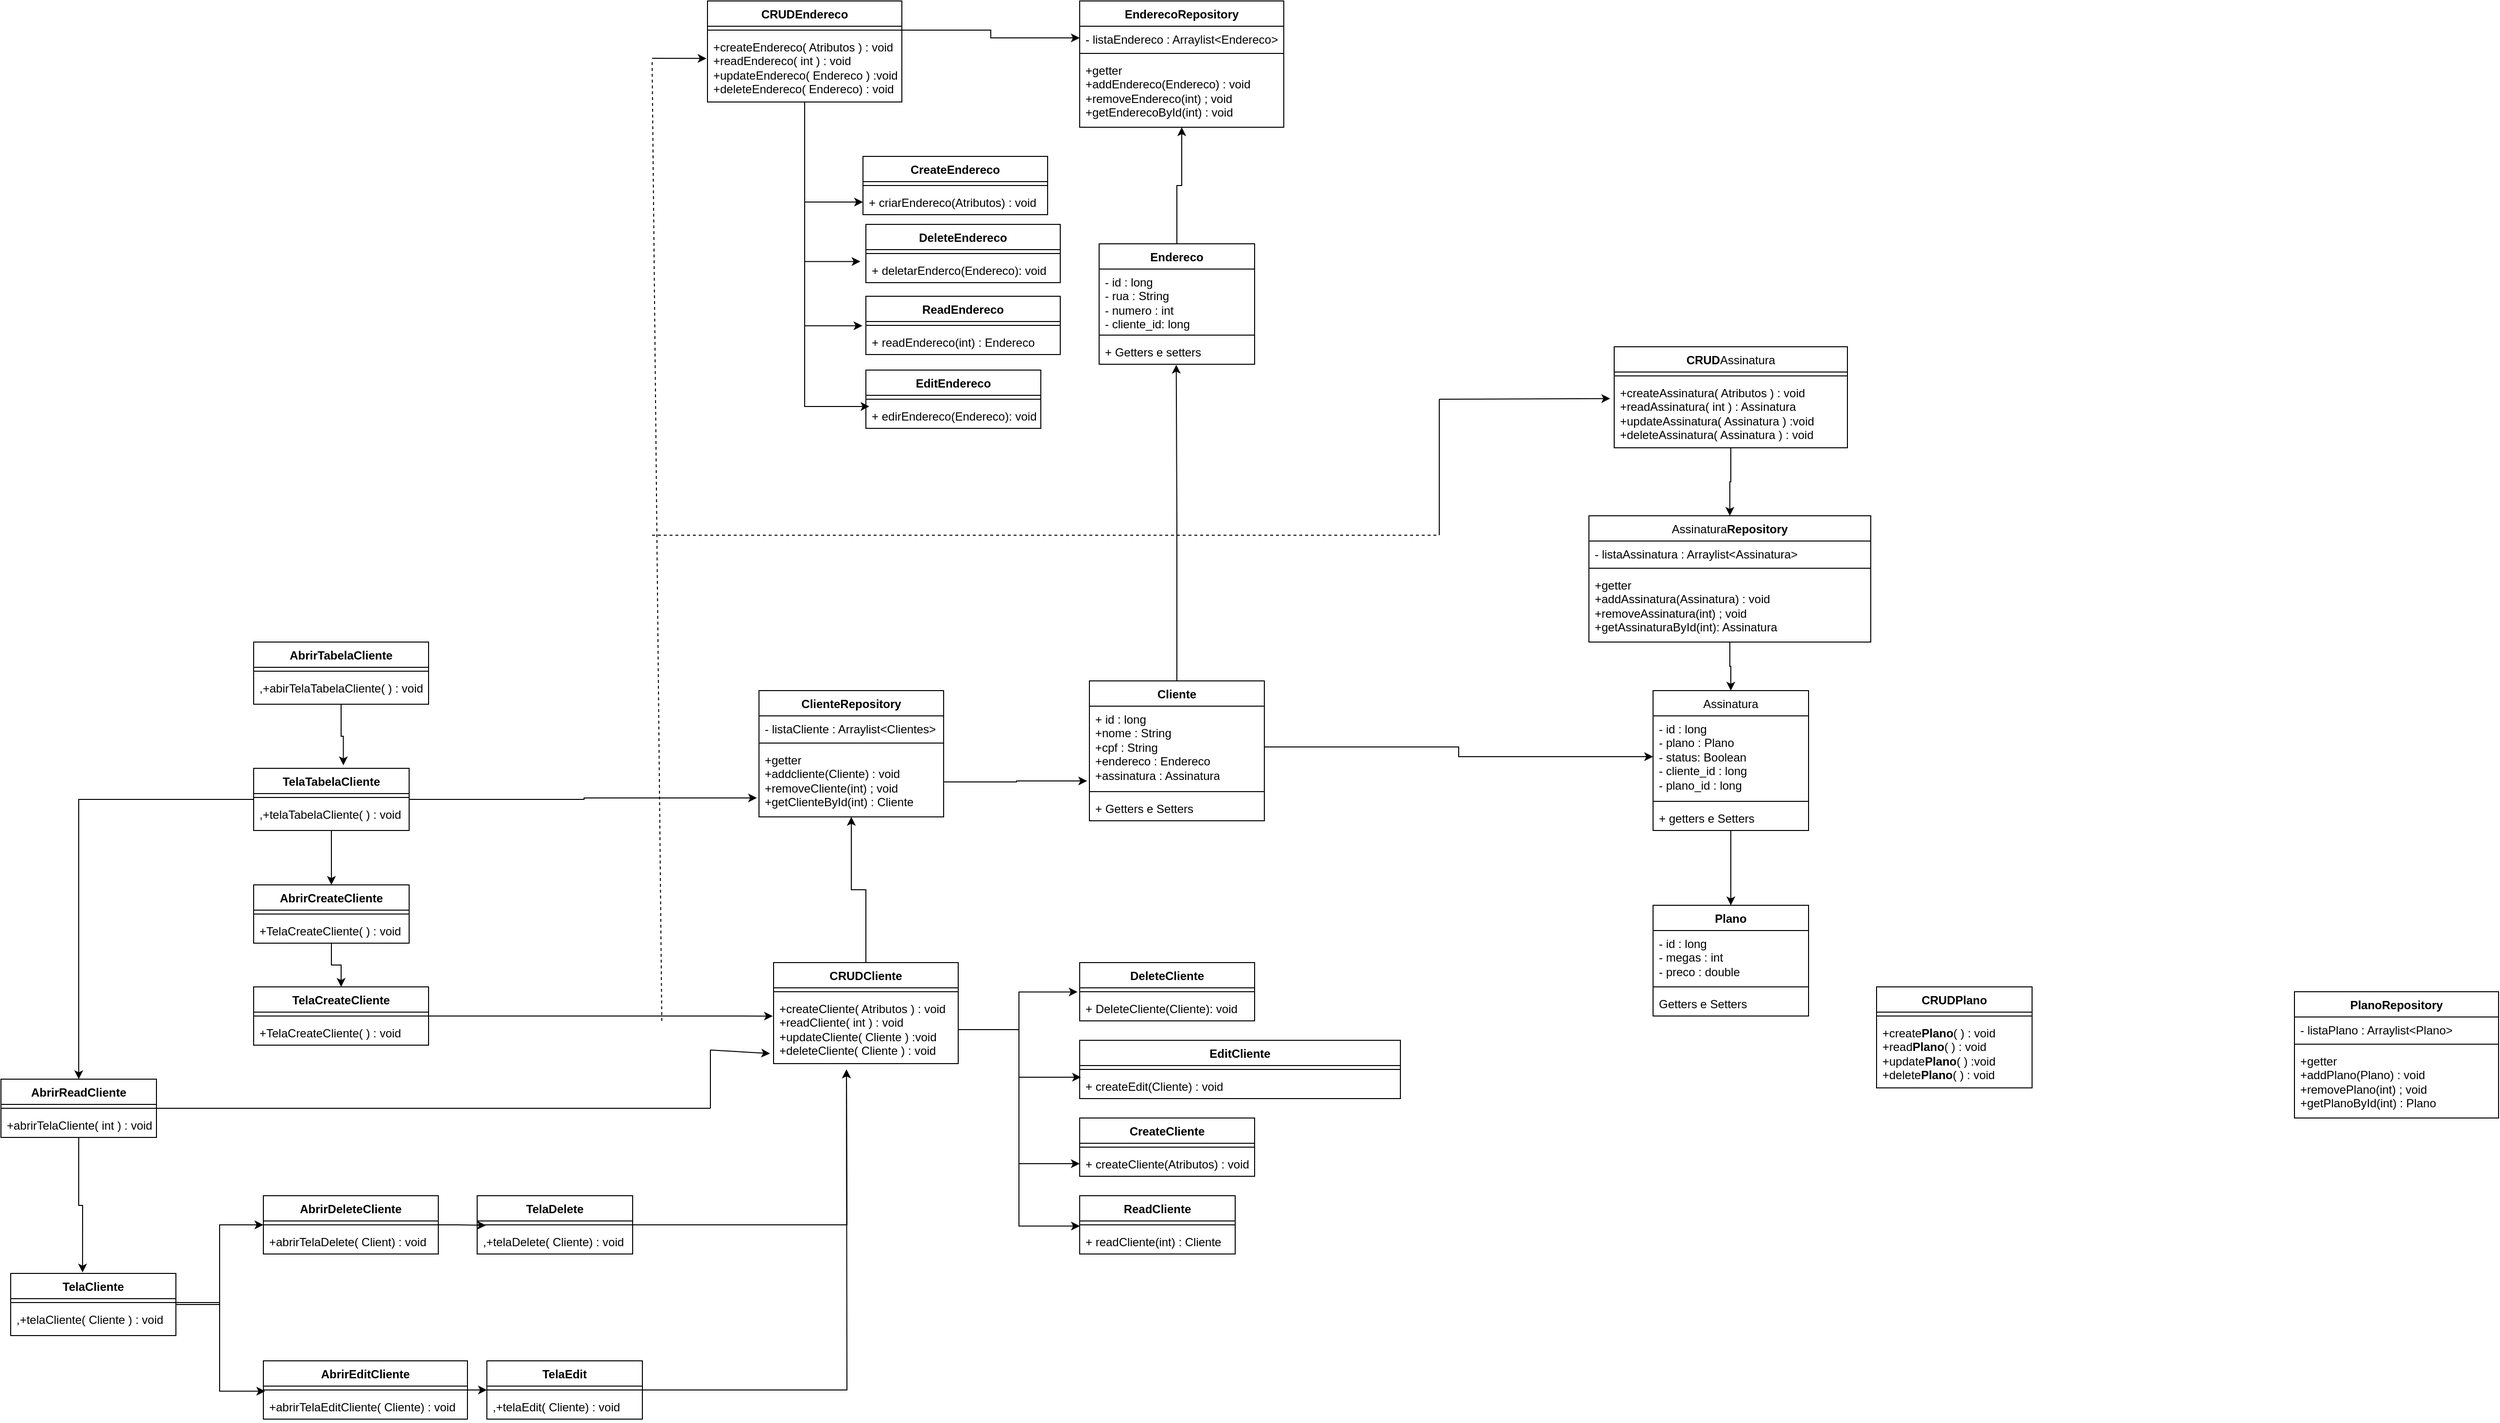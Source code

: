 <mxfile version="26.3.0">
  <diagram name="Página-1" id="cSHpWmDz-cbe3zUjw3p9">
    <mxGraphModel dx="2760" dy="1775" grid="1" gridSize="10" guides="1" tooltips="1" connect="1" arrows="1" fold="1" page="1" pageScale="1" pageWidth="827" pageHeight="1169" math="0" shadow="0">
      <root>
        <mxCell id="0" />
        <mxCell id="1" parent="0" />
        <mxCell id="zcxD7a6JZqpd-PVWqcIB-1" value="Cliente" style="swimlane;fontStyle=1;align=center;verticalAlign=top;childLayout=stackLayout;horizontal=1;startSize=26;horizontalStack=0;resizeParent=1;resizeParentMax=0;resizeLast=0;collapsible=1;marginBottom=0;whiteSpace=wrap;html=1;" parent="1" vertex="1">
          <mxGeometry x="-100" y="240" width="180" height="144" as="geometry" />
        </mxCell>
        <mxCell id="zcxD7a6JZqpd-PVWqcIB-2" value="+ id : long&lt;div&gt;+nome : String&lt;/div&gt;&lt;div&gt;+cpf : String&lt;/div&gt;&lt;div&gt;+endereco : Endereco&lt;/div&gt;&lt;div&gt;+assinatura : &lt;span style=&quot;font-weight: 400; text-align: left;&quot;&gt;Assinatura&lt;/span&gt;&lt;/div&gt;" style="text;strokeColor=none;fillColor=none;align=left;verticalAlign=top;spacingLeft=4;spacingRight=4;overflow=hidden;rotatable=0;points=[[0,0.5],[1,0.5]];portConstraint=eastwest;whiteSpace=wrap;html=1;" parent="zcxD7a6JZqpd-PVWqcIB-1" vertex="1">
          <mxGeometry y="26" width="180" height="84" as="geometry" />
        </mxCell>
        <mxCell id="zcxD7a6JZqpd-PVWqcIB-3" value="" style="line;strokeWidth=1;fillColor=none;align=left;verticalAlign=middle;spacingTop=-1;spacingLeft=3;spacingRight=3;rotatable=0;labelPosition=right;points=[];portConstraint=eastwest;strokeColor=inherit;" parent="zcxD7a6JZqpd-PVWqcIB-1" vertex="1">
          <mxGeometry y="110" width="180" height="8" as="geometry" />
        </mxCell>
        <mxCell id="zcxD7a6JZqpd-PVWqcIB-4" value="+ Getters e Setters" style="text;strokeColor=none;fillColor=none;align=left;verticalAlign=top;spacingLeft=4;spacingRight=4;overflow=hidden;rotatable=0;points=[[0,0.5],[1,0.5]];portConstraint=eastwest;whiteSpace=wrap;html=1;" parent="zcxD7a6JZqpd-PVWqcIB-1" vertex="1">
          <mxGeometry y="118" width="180" height="26" as="geometry" />
        </mxCell>
        <mxCell id="zBzM_Tf8RnUcWnylG_WS-113" style="edgeStyle=orthogonalEdgeStyle;rounded=0;orthogonalLoop=1;jettySize=auto;html=1;entryX=0.5;entryY=1;entryDx=0;entryDy=0;" parent="1" source="zcxD7a6JZqpd-PVWqcIB-5" target="zcxD7a6JZqpd-PVWqcIB-28" edge="1">
          <mxGeometry relative="1" as="geometry" />
        </mxCell>
        <mxCell id="zcxD7a6JZqpd-PVWqcIB-5" value="Endereco" style="swimlane;fontStyle=1;align=center;verticalAlign=top;childLayout=stackLayout;horizontal=1;startSize=26;horizontalStack=0;resizeParent=1;resizeParentMax=0;resizeLast=0;collapsible=1;marginBottom=0;whiteSpace=wrap;html=1;" parent="1" vertex="1">
          <mxGeometry x="-90" y="-210" width="160" height="124" as="geometry" />
        </mxCell>
        <mxCell id="zcxD7a6JZqpd-PVWqcIB-6" value="&lt;div&gt;- id : long&lt;/div&gt;- rua : String&lt;div&gt;- numero : int&lt;/div&gt;&lt;div&gt;- cliente_id: long&lt;/div&gt;" style="text;strokeColor=none;fillColor=none;align=left;verticalAlign=top;spacingLeft=4;spacingRight=4;overflow=hidden;rotatable=0;points=[[0,0.5],[1,0.5]];portConstraint=eastwest;whiteSpace=wrap;html=1;" parent="zcxD7a6JZqpd-PVWqcIB-5" vertex="1">
          <mxGeometry y="26" width="160" height="64" as="geometry" />
        </mxCell>
        <mxCell id="zcxD7a6JZqpd-PVWqcIB-7" value="" style="line;strokeWidth=1;fillColor=none;align=left;verticalAlign=middle;spacingTop=-1;spacingLeft=3;spacingRight=3;rotatable=0;labelPosition=right;points=[];portConstraint=eastwest;strokeColor=inherit;" parent="zcxD7a6JZqpd-PVWqcIB-5" vertex="1">
          <mxGeometry y="90" width="160" height="8" as="geometry" />
        </mxCell>
        <mxCell id="zcxD7a6JZqpd-PVWqcIB-8" value="+ Getters e setters" style="text;strokeColor=none;fillColor=none;align=left;verticalAlign=top;spacingLeft=4;spacingRight=4;overflow=hidden;rotatable=0;points=[[0,0.5],[1,0.5]];portConstraint=eastwest;whiteSpace=wrap;html=1;" parent="zcxD7a6JZqpd-PVWqcIB-5" vertex="1">
          <mxGeometry y="98" width="160" height="26" as="geometry" />
        </mxCell>
        <mxCell id="zcxD7a6JZqpd-PVWqcIB-19" style="edgeStyle=orthogonalEdgeStyle;rounded=0;orthogonalLoop=1;jettySize=auto;html=1;entryX=0.5;entryY=0;entryDx=0;entryDy=0;" parent="1" source="zcxD7a6JZqpd-PVWqcIB-9" target="zcxD7a6JZqpd-PVWqcIB-13" edge="1">
          <mxGeometry relative="1" as="geometry" />
        </mxCell>
        <mxCell id="zcxD7a6JZqpd-PVWqcIB-9" value="&lt;span style=&quot;font-weight: 400; text-align: left;&quot;&gt;Assinatura&lt;/span&gt;" style="swimlane;fontStyle=1;align=center;verticalAlign=top;childLayout=stackLayout;horizontal=1;startSize=26;horizontalStack=0;resizeParent=1;resizeParentMax=0;resizeLast=0;collapsible=1;marginBottom=0;whiteSpace=wrap;html=1;" parent="1" vertex="1">
          <mxGeometry x="480" y="250" width="160" height="144" as="geometry" />
        </mxCell>
        <mxCell id="zcxD7a6JZqpd-PVWqcIB-10" value="- id : long&lt;div&gt;- plano : Plano&lt;/div&gt;&lt;div&gt;- status: Boolean&lt;/div&gt;&lt;div&gt;- cliente_id : long&lt;/div&gt;- plano_id : long&lt;div&gt;&lt;br&gt;&lt;/div&gt;" style="text;strokeColor=none;fillColor=none;align=left;verticalAlign=top;spacingLeft=4;spacingRight=4;overflow=hidden;rotatable=0;points=[[0,0.5],[1,0.5]];portConstraint=eastwest;whiteSpace=wrap;html=1;" parent="zcxD7a6JZqpd-PVWqcIB-9" vertex="1">
          <mxGeometry y="26" width="160" height="84" as="geometry" />
        </mxCell>
        <mxCell id="zcxD7a6JZqpd-PVWqcIB-11" value="" style="line;strokeWidth=1;fillColor=none;align=left;verticalAlign=middle;spacingTop=-1;spacingLeft=3;spacingRight=3;rotatable=0;labelPosition=right;points=[];portConstraint=eastwest;strokeColor=inherit;" parent="zcxD7a6JZqpd-PVWqcIB-9" vertex="1">
          <mxGeometry y="110" width="160" height="8" as="geometry" />
        </mxCell>
        <mxCell id="zcxD7a6JZqpd-PVWqcIB-12" value="+ getters e Setters" style="text;strokeColor=none;fillColor=none;align=left;verticalAlign=top;spacingLeft=4;spacingRight=4;overflow=hidden;rotatable=0;points=[[0,0.5],[1,0.5]];portConstraint=eastwest;whiteSpace=wrap;html=1;" parent="zcxD7a6JZqpd-PVWqcIB-9" vertex="1">
          <mxGeometry y="118" width="160" height="26" as="geometry" />
        </mxCell>
        <mxCell id="zcxD7a6JZqpd-PVWqcIB-13" value="Plano" style="swimlane;fontStyle=1;align=center;verticalAlign=top;childLayout=stackLayout;horizontal=1;startSize=26;horizontalStack=0;resizeParent=1;resizeParentMax=0;resizeLast=0;collapsible=1;marginBottom=0;whiteSpace=wrap;html=1;" parent="1" vertex="1">
          <mxGeometry x="480" y="471" width="160" height="114" as="geometry" />
        </mxCell>
        <mxCell id="zcxD7a6JZqpd-PVWqcIB-14" value="- id : long&lt;div&gt;- megas : int&lt;/div&gt;&lt;div&gt;- preco : double&lt;/div&gt;" style="text;strokeColor=none;fillColor=none;align=left;verticalAlign=top;spacingLeft=4;spacingRight=4;overflow=hidden;rotatable=0;points=[[0,0.5],[1,0.5]];portConstraint=eastwest;whiteSpace=wrap;html=1;" parent="zcxD7a6JZqpd-PVWqcIB-13" vertex="1">
          <mxGeometry y="26" width="160" height="54" as="geometry" />
        </mxCell>
        <mxCell id="zcxD7a6JZqpd-PVWqcIB-15" value="" style="line;strokeWidth=1;fillColor=none;align=left;verticalAlign=middle;spacingTop=-1;spacingLeft=3;spacingRight=3;rotatable=0;labelPosition=right;points=[];portConstraint=eastwest;strokeColor=inherit;" parent="zcxD7a6JZqpd-PVWqcIB-13" vertex="1">
          <mxGeometry y="80" width="160" height="8" as="geometry" />
        </mxCell>
        <mxCell id="zcxD7a6JZqpd-PVWqcIB-16" value="Getters e Setters" style="text;strokeColor=none;fillColor=none;align=left;verticalAlign=top;spacingLeft=4;spacingRight=4;overflow=hidden;rotatable=0;points=[[0,0.5],[1,0.5]];portConstraint=eastwest;whiteSpace=wrap;html=1;" parent="zcxD7a6JZqpd-PVWqcIB-13" vertex="1">
          <mxGeometry y="88" width="160" height="26" as="geometry" />
        </mxCell>
        <mxCell id="zcxD7a6JZqpd-PVWqcIB-20" value="ClienteRepository" style="swimlane;fontStyle=1;align=center;verticalAlign=top;childLayout=stackLayout;horizontal=1;startSize=26;horizontalStack=0;resizeParent=1;resizeParentMax=0;resizeLast=0;collapsible=1;marginBottom=0;whiteSpace=wrap;html=1;" parent="1" vertex="1">
          <mxGeometry x="-440" y="250" width="190" height="130" as="geometry" />
        </mxCell>
        <mxCell id="zcxD7a6JZqpd-PVWqcIB-21" value="- listaCliente : Arraylist&amp;lt;Clientes&amp;gt;&lt;div&gt;&lt;br&gt;&lt;/div&gt;" style="text;strokeColor=none;fillColor=none;align=left;verticalAlign=top;spacingLeft=4;spacingRight=4;overflow=hidden;rotatable=0;points=[[0,0.5],[1,0.5]];portConstraint=eastwest;whiteSpace=wrap;html=1;" parent="zcxD7a6JZqpd-PVWqcIB-20" vertex="1">
          <mxGeometry y="26" width="190" height="24" as="geometry" />
        </mxCell>
        <mxCell id="zcxD7a6JZqpd-PVWqcIB-22" value="" style="line;strokeWidth=1;fillColor=none;align=left;verticalAlign=middle;spacingTop=-1;spacingLeft=3;spacingRight=3;rotatable=0;labelPosition=right;points=[];portConstraint=eastwest;strokeColor=inherit;" parent="zcxD7a6JZqpd-PVWqcIB-20" vertex="1">
          <mxGeometry y="50" width="190" height="8" as="geometry" />
        </mxCell>
        <mxCell id="zcxD7a6JZqpd-PVWqcIB-23" value="+getter&lt;div&gt;+addcliente(Cliente) : void&lt;/div&gt;&lt;div&gt;+removeCliente(int) ; void&lt;/div&gt;&lt;div&gt;+getClienteById(int) : Cliente&lt;/div&gt;" style="text;strokeColor=none;fillColor=none;align=left;verticalAlign=top;spacingLeft=4;spacingRight=4;overflow=hidden;rotatable=0;points=[[0,0.5],[1,0.5]];portConstraint=eastwest;whiteSpace=wrap;html=1;" parent="zcxD7a6JZqpd-PVWqcIB-20" vertex="1">
          <mxGeometry y="58" width="190" height="72" as="geometry" />
        </mxCell>
        <mxCell id="zcxD7a6JZqpd-PVWqcIB-28" value="EnderecoRepository" style="swimlane;fontStyle=1;align=center;verticalAlign=top;childLayout=stackLayout;horizontal=1;startSize=26;horizontalStack=0;resizeParent=1;resizeParentMax=0;resizeLast=0;collapsible=1;marginBottom=0;whiteSpace=wrap;html=1;" parent="1" vertex="1">
          <mxGeometry x="-110" y="-460" width="210" height="130" as="geometry" />
        </mxCell>
        <mxCell id="zcxD7a6JZqpd-PVWqcIB-29" value="- listaEndereco : Arraylist&amp;lt;Endereco&amp;gt;&lt;div&gt;&lt;br&gt;&lt;/div&gt;" style="text;strokeColor=none;fillColor=none;align=left;verticalAlign=top;spacingLeft=4;spacingRight=4;overflow=hidden;rotatable=0;points=[[0,0.5],[1,0.5]];portConstraint=eastwest;whiteSpace=wrap;html=1;" parent="zcxD7a6JZqpd-PVWqcIB-28" vertex="1">
          <mxGeometry y="26" width="210" height="24" as="geometry" />
        </mxCell>
        <mxCell id="zcxD7a6JZqpd-PVWqcIB-30" value="" style="line;strokeWidth=1;fillColor=none;align=left;verticalAlign=middle;spacingTop=-1;spacingLeft=3;spacingRight=3;rotatable=0;labelPosition=right;points=[];portConstraint=eastwest;strokeColor=inherit;" parent="zcxD7a6JZqpd-PVWqcIB-28" vertex="1">
          <mxGeometry y="50" width="210" height="8" as="geometry" />
        </mxCell>
        <mxCell id="zcxD7a6JZqpd-PVWqcIB-31" value="+getter&lt;div&gt;+addEndereco(Endereco) : void&lt;/div&gt;&lt;div&gt;+removeEndereco(int) ; void&lt;/div&gt;&lt;div&gt;+getEnderecoById(int) : void&lt;/div&gt;" style="text;strokeColor=none;fillColor=none;align=left;verticalAlign=top;spacingLeft=4;spacingRight=4;overflow=hidden;rotatable=0;points=[[0,0.5],[1,0.5]];portConstraint=eastwest;whiteSpace=wrap;html=1;" parent="zcxD7a6JZqpd-PVWqcIB-28" vertex="1">
          <mxGeometry y="58" width="210" height="72" as="geometry" />
        </mxCell>
        <mxCell id="zcxD7a6JZqpd-PVWqcIB-47" style="edgeStyle=orthogonalEdgeStyle;rounded=0;orthogonalLoop=1;jettySize=auto;html=1;entryX=0.5;entryY=0;entryDx=0;entryDy=0;" parent="1" source="zcxD7a6JZqpd-PVWqcIB-36" target="zcxD7a6JZqpd-PVWqcIB-9" edge="1">
          <mxGeometry relative="1" as="geometry" />
        </mxCell>
        <mxCell id="zcxD7a6JZqpd-PVWqcIB-36" value="&lt;span style=&quot;font-weight: 400; text-align: left;&quot;&gt;Assinatura&lt;/span&gt;Repository" style="swimlane;fontStyle=1;align=center;verticalAlign=top;childLayout=stackLayout;horizontal=1;startSize=26;horizontalStack=0;resizeParent=1;resizeParentMax=0;resizeLast=0;collapsible=1;marginBottom=0;whiteSpace=wrap;html=1;" parent="1" vertex="1">
          <mxGeometry x="414" y="70" width="290" height="130" as="geometry" />
        </mxCell>
        <mxCell id="zcxD7a6JZqpd-PVWqcIB-37" value="- lista&lt;span style=&quot;font-weight: 400; text-align: left;&quot;&gt;Assinatura&lt;/span&gt; : Arraylist&amp;lt;&lt;span style=&quot;font-weight: 400; text-align: left;&quot;&gt;Assinatura&lt;/span&gt;&amp;gt;&lt;div&gt;&lt;br&gt;&lt;/div&gt;" style="text;strokeColor=none;fillColor=none;align=left;verticalAlign=top;spacingLeft=4;spacingRight=4;overflow=hidden;rotatable=0;points=[[0,0.5],[1,0.5]];portConstraint=eastwest;whiteSpace=wrap;html=1;" parent="zcxD7a6JZqpd-PVWqcIB-36" vertex="1">
          <mxGeometry y="26" width="290" height="24" as="geometry" />
        </mxCell>
        <mxCell id="zcxD7a6JZqpd-PVWqcIB-38" value="" style="line;strokeWidth=1;fillColor=none;align=left;verticalAlign=middle;spacingTop=-1;spacingLeft=3;spacingRight=3;rotatable=0;labelPosition=right;points=[];portConstraint=eastwest;strokeColor=inherit;" parent="zcxD7a6JZqpd-PVWqcIB-36" vertex="1">
          <mxGeometry y="50" width="290" height="8" as="geometry" />
        </mxCell>
        <mxCell id="zcxD7a6JZqpd-PVWqcIB-39" value="+getter&lt;div&gt;+add&lt;span style=&quot;font-weight: 400; text-align: left;&quot;&gt;Assinatura&lt;/span&gt;(&lt;span style=&quot;font-weight: 400; text-align: left;&quot;&gt;Assinatura&lt;/span&gt;) : void&lt;/div&gt;&lt;div&gt;+remove&lt;span style=&quot;font-weight: 400; text-align: left;&quot;&gt;Assinatura&lt;/span&gt;(int) ; void&lt;/div&gt;&lt;div&gt;+getAssinaturaById(int): Assinatura&lt;/div&gt;" style="text;strokeColor=none;fillColor=none;align=left;verticalAlign=top;spacingLeft=4;spacingRight=4;overflow=hidden;rotatable=0;points=[[0,0.5],[1,0.5]];portConstraint=eastwest;whiteSpace=wrap;html=1;" parent="zcxD7a6JZqpd-PVWqcIB-36" vertex="1">
          <mxGeometry y="58" width="290" height="72" as="geometry" />
        </mxCell>
        <mxCell id="zcxD7a6JZqpd-PVWqcIB-40" value="PlanoRepository" style="swimlane;fontStyle=1;align=center;verticalAlign=top;childLayout=stackLayout;horizontal=1;startSize=26;horizontalStack=0;resizeParent=1;resizeParentMax=0;resizeLast=0;collapsible=1;marginBottom=0;whiteSpace=wrap;html=1;" parent="1" vertex="1">
          <mxGeometry x="1140" y="560" width="210" height="130" as="geometry" />
        </mxCell>
        <mxCell id="zcxD7a6JZqpd-PVWqcIB-41" value="- listaPlano : Arraylist&amp;lt;Plano&amp;gt;&lt;div&gt;&lt;br&gt;&lt;/div&gt;" style="text;strokeColor=none;fillColor=none;align=left;verticalAlign=top;spacingLeft=4;spacingRight=4;overflow=hidden;rotatable=0;points=[[0,0.5],[1,0.5]];portConstraint=eastwest;whiteSpace=wrap;html=1;" parent="zcxD7a6JZqpd-PVWqcIB-40" vertex="1">
          <mxGeometry y="26" width="210" height="24" as="geometry" />
        </mxCell>
        <mxCell id="zcxD7a6JZqpd-PVWqcIB-42" value="" style="line;strokeWidth=1;fillColor=none;align=left;verticalAlign=middle;spacingTop=-1;spacingLeft=3;spacingRight=3;rotatable=0;labelPosition=right;points=[];portConstraint=eastwest;strokeColor=inherit;" parent="zcxD7a6JZqpd-PVWqcIB-40" vertex="1">
          <mxGeometry y="50" width="210" height="8" as="geometry" />
        </mxCell>
        <mxCell id="zcxD7a6JZqpd-PVWqcIB-43" value="+getter&lt;div&gt;+addPlano(Plano) : void&lt;/div&gt;&lt;div&gt;+removePlano(int) ; void&lt;/div&gt;&lt;div&gt;+getPlanoById(int) : Plano&lt;/div&gt;" style="text;strokeColor=none;fillColor=none;align=left;verticalAlign=top;spacingLeft=4;spacingRight=4;overflow=hidden;rotatable=0;points=[[0,0.5],[1,0.5]];portConstraint=eastwest;whiteSpace=wrap;html=1;" parent="zcxD7a6JZqpd-PVWqcIB-40" vertex="1">
          <mxGeometry y="58" width="210" height="72" as="geometry" />
        </mxCell>
        <mxCell id="zBzM_Tf8RnUcWnylG_WS-56" style="edgeStyle=orthogonalEdgeStyle;rounded=0;orthogonalLoop=1;jettySize=auto;html=1;" parent="1" source="zcxD7a6JZqpd-PVWqcIB-49" target="zcxD7a6JZqpd-PVWqcIB-20" edge="1">
          <mxGeometry relative="1" as="geometry" />
        </mxCell>
        <mxCell id="zcxD7a6JZqpd-PVWqcIB-49" value="CRUDCliente" style="swimlane;fontStyle=1;align=center;verticalAlign=top;childLayout=stackLayout;horizontal=1;startSize=26;horizontalStack=0;resizeParent=1;resizeParentMax=0;resizeLast=0;collapsible=1;marginBottom=0;whiteSpace=wrap;html=1;" parent="1" vertex="1">
          <mxGeometry x="-425" y="530" width="190" height="104" as="geometry" />
        </mxCell>
        <mxCell id="zcxD7a6JZqpd-PVWqcIB-51" value="" style="line;strokeWidth=1;fillColor=none;align=left;verticalAlign=middle;spacingTop=-1;spacingLeft=3;spacingRight=3;rotatable=0;labelPosition=right;points=[];portConstraint=eastwest;strokeColor=inherit;" parent="zcxD7a6JZqpd-PVWqcIB-49" vertex="1">
          <mxGeometry y="26" width="190" height="8" as="geometry" />
        </mxCell>
        <mxCell id="zcxD7a6JZqpd-PVWqcIB-52" value="+createCliente( Atributos ) : void&lt;div&gt;+readCliente( int ) : void&lt;/div&gt;&lt;div&gt;+updateCliente( Cliente ) :void&lt;/div&gt;&lt;div&gt;+deleteCliente( Cliente ) : void&lt;/div&gt;" style="text;strokeColor=none;fillColor=none;align=left;verticalAlign=top;spacingLeft=4;spacingRight=4;overflow=hidden;rotatable=0;points=[[0,0.5],[1,0.5]];portConstraint=eastwest;whiteSpace=wrap;html=1;" parent="zcxD7a6JZqpd-PVWqcIB-49" vertex="1">
          <mxGeometry y="34" width="190" height="70" as="geometry" />
        </mxCell>
        <mxCell id="zcxD7a6JZqpd-PVWqcIB-53" value="CreateCliente" style="swimlane;fontStyle=1;align=center;verticalAlign=top;childLayout=stackLayout;horizontal=1;startSize=26;horizontalStack=0;resizeParent=1;resizeParentMax=0;resizeLast=0;collapsible=1;marginBottom=0;whiteSpace=wrap;html=1;" parent="1" vertex="1">
          <mxGeometry x="-110" y="690" width="180" height="60" as="geometry" />
        </mxCell>
        <mxCell id="zcxD7a6JZqpd-PVWqcIB-55" value="" style="line;strokeWidth=1;fillColor=none;align=left;verticalAlign=middle;spacingTop=-1;spacingLeft=3;spacingRight=3;rotatable=0;labelPosition=right;points=[];portConstraint=eastwest;strokeColor=inherit;" parent="zcxD7a6JZqpd-PVWqcIB-53" vertex="1">
          <mxGeometry y="26" width="180" height="8" as="geometry" />
        </mxCell>
        <mxCell id="zcxD7a6JZqpd-PVWqcIB-56" value="+ createCliente(Atributos) : void" style="text;strokeColor=none;fillColor=none;align=left;verticalAlign=top;spacingLeft=4;spacingRight=4;overflow=hidden;rotatable=0;points=[[0,0.5],[1,0.5]];portConstraint=eastwest;whiteSpace=wrap;html=1;" parent="zcxD7a6JZqpd-PVWqcIB-53" vertex="1">
          <mxGeometry y="34" width="180" height="26" as="geometry" />
        </mxCell>
        <mxCell id="zBzM_Tf8RnUcWnylG_WS-90" style="edgeStyle=orthogonalEdgeStyle;rounded=0;orthogonalLoop=1;jettySize=auto;html=1;exitX=1;exitY=0.5;exitDx=0;exitDy=0;" parent="zcxD7a6JZqpd-PVWqcIB-53" source="zcxD7a6JZqpd-PVWqcIB-56" target="zcxD7a6JZqpd-PVWqcIB-56" edge="1">
          <mxGeometry relative="1" as="geometry" />
        </mxCell>
        <mxCell id="zBzM_Tf8RnUcWnylG_WS-115" style="edgeStyle=orthogonalEdgeStyle;rounded=0;orthogonalLoop=1;jettySize=auto;html=1;entryX=0;entryY=0.5;entryDx=0;entryDy=0;" parent="1" source="zcxD7a6JZqpd-PVWqcIB-57" target="zBzM_Tf8RnUcWnylG_WS-48" edge="1">
          <mxGeometry relative="1" as="geometry" />
        </mxCell>
        <mxCell id="zcxD7a6JZqpd-PVWqcIB-57" value="CRUDEndereco" style="swimlane;fontStyle=1;align=center;verticalAlign=top;childLayout=stackLayout;horizontal=1;startSize=26;horizontalStack=0;resizeParent=1;resizeParentMax=0;resizeLast=0;collapsible=1;marginBottom=0;whiteSpace=wrap;html=1;" parent="1" vertex="1">
          <mxGeometry x="-493" y="-460" width="200" height="104" as="geometry" />
        </mxCell>
        <mxCell id="zcxD7a6JZqpd-PVWqcIB-58" value="" style="line;strokeWidth=1;fillColor=none;align=left;verticalAlign=middle;spacingTop=-1;spacingLeft=3;spacingRight=3;rotatable=0;labelPosition=right;points=[];portConstraint=eastwest;strokeColor=inherit;" parent="zcxD7a6JZqpd-PVWqcIB-57" vertex="1">
          <mxGeometry y="26" width="200" height="8" as="geometry" />
        </mxCell>
        <mxCell id="zcxD7a6JZqpd-PVWqcIB-59" value="+createEndereco( Atributos ) : void&lt;div&gt;+read&lt;span style=&quot;background-color: transparent; color: light-dark(rgb(0, 0, 0), rgb(255, 255, 255));&quot;&gt;Endereco&lt;/span&gt;&lt;span style=&quot;background-color: transparent; color: light-dark(rgb(0, 0, 0), rgb(255, 255, 255));&quot;&gt;( int ) : void&lt;/span&gt;&lt;/div&gt;&lt;div&gt;+updateEndereco( Endereco ) :void&lt;/div&gt;&lt;div&gt;+deleteEndereco( Endereco) : void&lt;/div&gt;" style="text;strokeColor=none;fillColor=none;align=left;verticalAlign=top;spacingLeft=4;spacingRight=4;overflow=hidden;rotatable=0;points=[[0,0.5],[1,0.5]];portConstraint=eastwest;whiteSpace=wrap;html=1;" parent="zcxD7a6JZqpd-PVWqcIB-57" vertex="1">
          <mxGeometry y="34" width="200" height="70" as="geometry" />
        </mxCell>
        <mxCell id="qCfrWt2Xc8cegHNKxJWm-2" style="edgeStyle=orthogonalEdgeStyle;rounded=0;orthogonalLoop=1;jettySize=auto;html=1;entryX=0.5;entryY=0;entryDx=0;entryDy=0;" edge="1" parent="1" source="zcxD7a6JZqpd-PVWqcIB-60" target="zcxD7a6JZqpd-PVWqcIB-36">
          <mxGeometry relative="1" as="geometry" />
        </mxCell>
        <mxCell id="zcxD7a6JZqpd-PVWqcIB-60" value="CRUD&lt;span style=&quot;font-weight: 400; text-align: left;&quot;&gt;Assinatura&lt;/span&gt;" style="swimlane;fontStyle=1;align=center;verticalAlign=top;childLayout=stackLayout;horizontal=1;startSize=26;horizontalStack=0;resizeParent=1;resizeParentMax=0;resizeLast=0;collapsible=1;marginBottom=0;whiteSpace=wrap;html=1;" parent="1" vertex="1">
          <mxGeometry x="440" y="-104" width="240" height="104" as="geometry" />
        </mxCell>
        <mxCell id="zcxD7a6JZqpd-PVWqcIB-61" value="" style="line;strokeWidth=1;fillColor=none;align=left;verticalAlign=middle;spacingTop=-1;spacingLeft=3;spacingRight=3;rotatable=0;labelPosition=right;points=[];portConstraint=eastwest;strokeColor=inherit;" parent="zcxD7a6JZqpd-PVWqcIB-60" vertex="1">
          <mxGeometry y="26" width="240" height="8" as="geometry" />
        </mxCell>
        <mxCell id="zcxD7a6JZqpd-PVWqcIB-62" value="+create&lt;span style=&quot;font-weight: 400; text-align: left;&quot;&gt;Assinatura&lt;/span&gt;( Atributos ) : void&lt;div&gt;+read&lt;span style=&quot;font-weight: 400; text-align: left;&quot;&gt;Assinatura&lt;/span&gt;( int ) : Assinatura&lt;/div&gt;&lt;div&gt;+update&lt;span style=&quot;font-weight: 400; text-align: left;&quot;&gt;Assinatura&lt;/span&gt;( Assinatura ) :void&lt;/div&gt;&lt;div&gt;+delete&lt;span style=&quot;font-weight: 400; text-align: left;&quot;&gt;Assinatura&lt;/span&gt;( Assinatura ) : void&lt;/div&gt;" style="text;strokeColor=none;fillColor=none;align=left;verticalAlign=top;spacingLeft=4;spacingRight=4;overflow=hidden;rotatable=0;points=[[0,0.5],[1,0.5]];portConstraint=eastwest;whiteSpace=wrap;html=1;" parent="zcxD7a6JZqpd-PVWqcIB-60" vertex="1">
          <mxGeometry y="34" width="240" height="70" as="geometry" />
        </mxCell>
        <mxCell id="zcxD7a6JZqpd-PVWqcIB-66" value="CRUDPlano" style="swimlane;fontStyle=1;align=center;verticalAlign=top;childLayout=stackLayout;horizontal=1;startSize=26;horizontalStack=0;resizeParent=1;resizeParentMax=0;resizeLast=0;collapsible=1;marginBottom=0;whiteSpace=wrap;html=1;" parent="1" vertex="1">
          <mxGeometry x="710" y="555" width="160" height="104" as="geometry" />
        </mxCell>
        <mxCell id="zcxD7a6JZqpd-PVWqcIB-67" value="" style="line;strokeWidth=1;fillColor=none;align=left;verticalAlign=middle;spacingTop=-1;spacingLeft=3;spacingRight=3;rotatable=0;labelPosition=right;points=[];portConstraint=eastwest;strokeColor=inherit;" parent="zcxD7a6JZqpd-PVWqcIB-66" vertex="1">
          <mxGeometry y="26" width="160" height="8" as="geometry" />
        </mxCell>
        <mxCell id="zcxD7a6JZqpd-PVWqcIB-68" value="+create&lt;span style=&quot;font-weight: 700; text-align: center;&quot;&gt;Plano&lt;/span&gt;( ) : void&lt;div&gt;+read&lt;span style=&quot;font-weight: 700; text-align: center;&quot;&gt;Plano&lt;/span&gt;( ) : void&lt;/div&gt;&lt;div&gt;+update&lt;span style=&quot;font-weight: 700; text-align: center;&quot;&gt;Plano&lt;/span&gt;( ) :void&lt;/div&gt;&lt;div&gt;+delete&lt;span style=&quot;font-weight: 700; text-align: center;&quot;&gt;Plano&lt;/span&gt;( ) : void&lt;/div&gt;" style="text;strokeColor=none;fillColor=none;align=left;verticalAlign=top;spacingLeft=4;spacingRight=4;overflow=hidden;rotatable=0;points=[[0,0.5],[1,0.5]];portConstraint=eastwest;whiteSpace=wrap;html=1;" parent="zcxD7a6JZqpd-PVWqcIB-66" vertex="1">
          <mxGeometry y="34" width="160" height="70" as="geometry" />
        </mxCell>
        <mxCell id="zcxD7a6JZqpd-PVWqcIB-69" value="AbrirReadCliente" style="swimlane;fontStyle=1;align=center;verticalAlign=top;childLayout=stackLayout;horizontal=1;startSize=26;horizontalStack=0;resizeParent=1;resizeParentMax=0;resizeLast=0;collapsible=1;marginBottom=0;whiteSpace=wrap;html=1;" parent="1" vertex="1">
          <mxGeometry x="-1220" y="650" width="160" height="60" as="geometry" />
        </mxCell>
        <mxCell id="zcxD7a6JZqpd-PVWqcIB-71" value="" style="line;strokeWidth=1;fillColor=none;align=left;verticalAlign=middle;spacingTop=-1;spacingLeft=3;spacingRight=3;rotatable=0;labelPosition=right;points=[];portConstraint=eastwest;strokeColor=inherit;" parent="zcxD7a6JZqpd-PVWqcIB-69" vertex="1">
          <mxGeometry y="26" width="160" height="8" as="geometry" />
        </mxCell>
        <mxCell id="zcxD7a6JZqpd-PVWqcIB-72" value="+abrirTelaCliente( int ) : void" style="text;strokeColor=none;fillColor=none;align=left;verticalAlign=top;spacingLeft=4;spacingRight=4;overflow=hidden;rotatable=0;points=[[0,0.5],[1,0.5]];portConstraint=eastwest;whiteSpace=wrap;html=1;" parent="zcxD7a6JZqpd-PVWqcIB-69" vertex="1">
          <mxGeometry y="34" width="160" height="26" as="geometry" />
        </mxCell>
        <mxCell id="zBzM_Tf8RnUcWnylG_WS-93" style="edgeStyle=orthogonalEdgeStyle;rounded=0;orthogonalLoop=1;jettySize=auto;html=1;entryX=0;entryY=0.5;entryDx=0;entryDy=0;" parent="1" source="zcxD7a6JZqpd-PVWqcIB-73" target="zBzM_Tf8RnUcWnylG_WS-11" edge="1">
          <mxGeometry relative="1" as="geometry" />
        </mxCell>
        <mxCell id="zcxD7a6JZqpd-PVWqcIB-73" value="TelaCliente" style="swimlane;fontStyle=1;align=center;verticalAlign=top;childLayout=stackLayout;horizontal=1;startSize=26;horizontalStack=0;resizeParent=1;resizeParentMax=0;resizeLast=0;collapsible=1;marginBottom=0;whiteSpace=wrap;html=1;" parent="1" vertex="1">
          <mxGeometry x="-1210" y="850" width="170" height="64" as="geometry" />
        </mxCell>
        <mxCell id="zcxD7a6JZqpd-PVWqcIB-75" value="" style="line;strokeWidth=1;fillColor=none;align=left;verticalAlign=middle;spacingTop=-1;spacingLeft=3;spacingRight=3;rotatable=0;labelPosition=right;points=[];portConstraint=eastwest;strokeColor=inherit;" parent="zcxD7a6JZqpd-PVWqcIB-73" vertex="1">
          <mxGeometry y="26" width="170" height="8" as="geometry" />
        </mxCell>
        <mxCell id="zcxD7a6JZqpd-PVWqcIB-76" value=",+telaCliente( Cliente ) : void" style="text;strokeColor=none;fillColor=none;align=left;verticalAlign=top;spacingLeft=4;spacingRight=4;overflow=hidden;rotatable=0;points=[[0,0.5],[1,0.5]];portConstraint=eastwest;whiteSpace=wrap;html=1;" parent="zcxD7a6JZqpd-PVWqcIB-73" vertex="1">
          <mxGeometry y="34" width="170" height="30" as="geometry" />
        </mxCell>
        <mxCell id="zBzM_Tf8RnUcWnylG_WS-101" style="edgeStyle=orthogonalEdgeStyle;rounded=0;orthogonalLoop=1;jettySize=auto;html=1;" parent="1" source="zcxD7a6JZqpd-PVWqcIB-77" edge="1">
          <mxGeometry relative="1" as="geometry">
            <mxPoint x="-350" y="640" as="targetPoint" />
          </mxGeometry>
        </mxCell>
        <mxCell id="zcxD7a6JZqpd-PVWqcIB-77" value="TelaDelete" style="swimlane;fontStyle=1;align=center;verticalAlign=top;childLayout=stackLayout;horizontal=1;startSize=26;horizontalStack=0;resizeParent=1;resizeParentMax=0;resizeLast=0;collapsible=1;marginBottom=0;whiteSpace=wrap;html=1;" parent="1" vertex="1">
          <mxGeometry x="-730" y="770" width="160" height="60" as="geometry" />
        </mxCell>
        <mxCell id="zcxD7a6JZqpd-PVWqcIB-78" value="" style="line;strokeWidth=1;fillColor=none;align=left;verticalAlign=middle;spacingTop=-1;spacingLeft=3;spacingRight=3;rotatable=0;labelPosition=right;points=[];portConstraint=eastwest;strokeColor=inherit;" parent="zcxD7a6JZqpd-PVWqcIB-77" vertex="1">
          <mxGeometry y="26" width="160" height="8" as="geometry" />
        </mxCell>
        <mxCell id="zcxD7a6JZqpd-PVWqcIB-79" value=",+telaDelete( Cliente) : void" style="text;strokeColor=none;fillColor=none;align=left;verticalAlign=top;spacingLeft=4;spacingRight=4;overflow=hidden;rotatable=0;points=[[0,0.5],[1,0.5]];portConstraint=eastwest;whiteSpace=wrap;html=1;" parent="zcxD7a6JZqpd-PVWqcIB-77" vertex="1">
          <mxGeometry y="34" width="160" height="26" as="geometry" />
        </mxCell>
        <mxCell id="zcxD7a6JZqpd-PVWqcIB-80" value="TelaEdit" style="swimlane;fontStyle=1;align=center;verticalAlign=top;childLayout=stackLayout;horizontal=1;startSize=26;horizontalStack=0;resizeParent=1;resizeParentMax=0;resizeLast=0;collapsible=1;marginBottom=0;whiteSpace=wrap;html=1;" parent="1" vertex="1">
          <mxGeometry x="-720" y="940" width="160" height="60" as="geometry" />
        </mxCell>
        <mxCell id="zBzM_Tf8RnUcWnylG_WS-102" style="edgeStyle=orthogonalEdgeStyle;rounded=0;orthogonalLoop=1;jettySize=auto;html=1;" parent="zcxD7a6JZqpd-PVWqcIB-80" source="zcxD7a6JZqpd-PVWqcIB-81" edge="1">
          <mxGeometry relative="1" as="geometry">
            <mxPoint x="370" y="-300" as="targetPoint" />
          </mxGeometry>
        </mxCell>
        <mxCell id="zcxD7a6JZqpd-PVWqcIB-81" value="" style="line;strokeWidth=1;fillColor=none;align=left;verticalAlign=middle;spacingTop=-1;spacingLeft=3;spacingRight=3;rotatable=0;labelPosition=right;points=[];portConstraint=eastwest;strokeColor=inherit;" parent="zcxD7a6JZqpd-PVWqcIB-80" vertex="1">
          <mxGeometry y="26" width="160" height="8" as="geometry" />
        </mxCell>
        <mxCell id="zcxD7a6JZqpd-PVWqcIB-82" value=",+telaEdit( Cliente) : void" style="text;strokeColor=none;fillColor=none;align=left;verticalAlign=top;spacingLeft=4;spacingRight=4;overflow=hidden;rotatable=0;points=[[0,0.5],[1,0.5]];portConstraint=eastwest;whiteSpace=wrap;html=1;" parent="zcxD7a6JZqpd-PVWqcIB-80" vertex="1">
          <mxGeometry y="34" width="160" height="26" as="geometry" />
        </mxCell>
        <mxCell id="zcxD7a6JZqpd-PVWqcIB-83" value="TelaCreateCliente" style="swimlane;fontStyle=1;align=center;verticalAlign=top;childLayout=stackLayout;horizontal=1;startSize=26;horizontalStack=0;resizeParent=1;resizeParentMax=0;resizeLast=0;collapsible=1;marginBottom=0;whiteSpace=wrap;html=1;" parent="1" vertex="1">
          <mxGeometry x="-960" y="555" width="180" height="60" as="geometry" />
        </mxCell>
        <mxCell id="zcxD7a6JZqpd-PVWqcIB-84" value="" style="line;strokeWidth=1;fillColor=none;align=left;verticalAlign=middle;spacingTop=-1;spacingLeft=3;spacingRight=3;rotatable=0;labelPosition=right;points=[];portConstraint=eastwest;strokeColor=inherit;" parent="zcxD7a6JZqpd-PVWqcIB-83" vertex="1">
          <mxGeometry y="26" width="180" height="8" as="geometry" />
        </mxCell>
        <mxCell id="zcxD7a6JZqpd-PVWqcIB-85" value="+TelaCreateCliente( ) : void" style="text;strokeColor=none;fillColor=none;align=left;verticalAlign=top;spacingLeft=4;spacingRight=4;overflow=hidden;rotatable=0;points=[[0,0.5],[1,0.5]];portConstraint=eastwest;whiteSpace=wrap;html=1;" parent="zcxD7a6JZqpd-PVWqcIB-83" vertex="1">
          <mxGeometry y="34" width="180" height="26" as="geometry" />
        </mxCell>
        <mxCell id="zBzM_Tf8RnUcWnylG_WS-78" style="edgeStyle=orthogonalEdgeStyle;rounded=0;orthogonalLoop=1;jettySize=auto;html=1;entryX=0.5;entryY=0;entryDx=0;entryDy=0;" parent="1" source="zcxD7a6JZqpd-PVWqcIB-86" target="zBzM_Tf8RnUcWnylG_WS-75" edge="1">
          <mxGeometry relative="1" as="geometry" />
        </mxCell>
        <mxCell id="zBzM_Tf8RnUcWnylG_WS-84" style="edgeStyle=orthogonalEdgeStyle;rounded=0;orthogonalLoop=1;jettySize=auto;html=1;entryX=0.5;entryY=0;entryDx=0;entryDy=0;" parent="1" source="zcxD7a6JZqpd-PVWqcIB-86" target="zcxD7a6JZqpd-PVWqcIB-69" edge="1">
          <mxGeometry relative="1" as="geometry" />
        </mxCell>
        <mxCell id="zcxD7a6JZqpd-PVWqcIB-86" value="TelaTabelaCliente" style="swimlane;fontStyle=1;align=center;verticalAlign=top;childLayout=stackLayout;horizontal=1;startSize=26;horizontalStack=0;resizeParent=1;resizeParentMax=0;resizeLast=0;collapsible=1;marginBottom=0;whiteSpace=wrap;html=1;" parent="1" vertex="1">
          <mxGeometry x="-960" y="330" width="160" height="64" as="geometry" />
        </mxCell>
        <mxCell id="zcxD7a6JZqpd-PVWqcIB-87" value="" style="line;strokeWidth=1;fillColor=none;align=left;verticalAlign=middle;spacingTop=-1;spacingLeft=3;spacingRight=3;rotatable=0;labelPosition=right;points=[];portConstraint=eastwest;strokeColor=inherit;" parent="zcxD7a6JZqpd-PVWqcIB-86" vertex="1">
          <mxGeometry y="26" width="160" height="8" as="geometry" />
        </mxCell>
        <mxCell id="zcxD7a6JZqpd-PVWqcIB-88" value=",+telaTabelaCliente( ) : void" style="text;strokeColor=none;fillColor=none;align=left;verticalAlign=top;spacingLeft=4;spacingRight=4;overflow=hidden;rotatable=0;points=[[0,0.5],[1,0.5]];portConstraint=eastwest;whiteSpace=wrap;html=1;" parent="zcxD7a6JZqpd-PVWqcIB-86" vertex="1">
          <mxGeometry y="34" width="160" height="30" as="geometry" />
        </mxCell>
        <mxCell id="zBzM_Tf8RnUcWnylG_WS-8" value="AbrirEditCliente" style="swimlane;fontStyle=1;align=center;verticalAlign=top;childLayout=stackLayout;horizontal=1;startSize=26;horizontalStack=0;resizeParent=1;resizeParentMax=0;resizeLast=0;collapsible=1;marginBottom=0;whiteSpace=wrap;html=1;" parent="1" vertex="1">
          <mxGeometry x="-950" y="940" width="210" height="60" as="geometry" />
        </mxCell>
        <mxCell id="zBzM_Tf8RnUcWnylG_WS-9" value="" style="line;strokeWidth=1;fillColor=none;align=left;verticalAlign=middle;spacingTop=-1;spacingLeft=3;spacingRight=3;rotatable=0;labelPosition=right;points=[];portConstraint=eastwest;strokeColor=inherit;" parent="zBzM_Tf8RnUcWnylG_WS-8" vertex="1">
          <mxGeometry y="26" width="210" height="8" as="geometry" />
        </mxCell>
        <mxCell id="zBzM_Tf8RnUcWnylG_WS-10" value="+abrirTelaEditCliente( Cliente) : void" style="text;strokeColor=none;fillColor=none;align=left;verticalAlign=top;spacingLeft=4;spacingRight=4;overflow=hidden;rotatable=0;points=[[0,0.5],[1,0.5]];portConstraint=eastwest;whiteSpace=wrap;html=1;" parent="zBzM_Tf8RnUcWnylG_WS-8" vertex="1">
          <mxGeometry y="34" width="210" height="26" as="geometry" />
        </mxCell>
        <mxCell id="zBzM_Tf8RnUcWnylG_WS-11" value="AbrirDeleteCliente" style="swimlane;fontStyle=1;align=center;verticalAlign=top;childLayout=stackLayout;horizontal=1;startSize=26;horizontalStack=0;resizeParent=1;resizeParentMax=0;resizeLast=0;collapsible=1;marginBottom=0;whiteSpace=wrap;html=1;" parent="1" vertex="1">
          <mxGeometry x="-950" y="770" width="180" height="60" as="geometry" />
        </mxCell>
        <mxCell id="zBzM_Tf8RnUcWnylG_WS-12" value="" style="line;strokeWidth=1;fillColor=none;align=left;verticalAlign=middle;spacingTop=-1;spacingLeft=3;spacingRight=3;rotatable=0;labelPosition=right;points=[];portConstraint=eastwest;strokeColor=inherit;" parent="zBzM_Tf8RnUcWnylG_WS-11" vertex="1">
          <mxGeometry y="26" width="180" height="8" as="geometry" />
        </mxCell>
        <mxCell id="zBzM_Tf8RnUcWnylG_WS-13" value="+abrirTelaDelete( Client) : void" style="text;strokeColor=none;fillColor=none;align=left;verticalAlign=top;spacingLeft=4;spacingRight=4;overflow=hidden;rotatable=0;points=[[0,0.5],[1,0.5]];portConstraint=eastwest;whiteSpace=wrap;html=1;" parent="zBzM_Tf8RnUcWnylG_WS-11" vertex="1">
          <mxGeometry y="34" width="180" height="26" as="geometry" />
        </mxCell>
        <mxCell id="zBzM_Tf8RnUcWnylG_WS-33" value="ReadEndereco" style="swimlane;fontStyle=1;align=center;verticalAlign=top;childLayout=stackLayout;horizontal=1;startSize=26;horizontalStack=0;resizeParent=1;resizeParentMax=0;resizeLast=0;collapsible=1;marginBottom=0;whiteSpace=wrap;html=1;" parent="1" vertex="1">
          <mxGeometry x="-330" y="-156" width="200" height="60" as="geometry" />
        </mxCell>
        <mxCell id="zBzM_Tf8RnUcWnylG_WS-35" value="" style="line;strokeWidth=1;fillColor=none;align=left;verticalAlign=middle;spacingTop=-1;spacingLeft=3;spacingRight=3;rotatable=0;labelPosition=right;points=[];portConstraint=eastwest;strokeColor=inherit;" parent="zBzM_Tf8RnUcWnylG_WS-33" vertex="1">
          <mxGeometry y="26" width="200" height="8" as="geometry" />
        </mxCell>
        <mxCell id="zBzM_Tf8RnUcWnylG_WS-36" value="+ readEndereco(int) : Endereco" style="text;strokeColor=none;fillColor=none;align=left;verticalAlign=top;spacingLeft=4;spacingRight=4;overflow=hidden;rotatable=0;points=[[0,0.5],[1,0.5]];portConstraint=eastwest;whiteSpace=wrap;html=1;" parent="zBzM_Tf8RnUcWnylG_WS-33" vertex="1">
          <mxGeometry y="34" width="200" height="26" as="geometry" />
        </mxCell>
        <mxCell id="zBzM_Tf8RnUcWnylG_WS-37" value="EditEndereco" style="swimlane;fontStyle=1;align=center;verticalAlign=top;childLayout=stackLayout;horizontal=1;startSize=26;horizontalStack=0;resizeParent=1;resizeParentMax=0;resizeLast=0;collapsible=1;marginBottom=0;whiteSpace=wrap;html=1;" parent="1" vertex="1">
          <mxGeometry x="-330" y="-80" width="180" height="60" as="geometry" />
        </mxCell>
        <mxCell id="zBzM_Tf8RnUcWnylG_WS-39" value="" style="line;strokeWidth=1;fillColor=none;align=left;verticalAlign=middle;spacingTop=-1;spacingLeft=3;spacingRight=3;rotatable=0;labelPosition=right;points=[];portConstraint=eastwest;strokeColor=inherit;" parent="zBzM_Tf8RnUcWnylG_WS-37" vertex="1">
          <mxGeometry y="26" width="180" height="8" as="geometry" />
        </mxCell>
        <mxCell id="zBzM_Tf8RnUcWnylG_WS-40" value="+ edirEndereco(Endereco): void" style="text;strokeColor=none;fillColor=none;align=left;verticalAlign=top;spacingLeft=4;spacingRight=4;overflow=hidden;rotatable=0;points=[[0,0.5],[1,0.5]];portConstraint=eastwest;whiteSpace=wrap;html=1;" parent="zBzM_Tf8RnUcWnylG_WS-37" vertex="1">
          <mxGeometry y="34" width="180" height="26" as="geometry" />
        </mxCell>
        <mxCell id="zBzM_Tf8RnUcWnylG_WS-41" value="DeleteEndereco" style="swimlane;fontStyle=1;align=center;verticalAlign=top;childLayout=stackLayout;horizontal=1;startSize=26;horizontalStack=0;resizeParent=1;resizeParentMax=0;resizeLast=0;collapsible=1;marginBottom=0;whiteSpace=wrap;html=1;" parent="1" vertex="1">
          <mxGeometry x="-330" y="-230" width="200" height="60" as="geometry" />
        </mxCell>
        <mxCell id="zBzM_Tf8RnUcWnylG_WS-43" value="" style="line;strokeWidth=1;fillColor=none;align=left;verticalAlign=middle;spacingTop=-1;spacingLeft=3;spacingRight=3;rotatable=0;labelPosition=right;points=[];portConstraint=eastwest;strokeColor=inherit;" parent="zBzM_Tf8RnUcWnylG_WS-41" vertex="1">
          <mxGeometry y="26" width="200" height="8" as="geometry" />
        </mxCell>
        <mxCell id="zBzM_Tf8RnUcWnylG_WS-44" value="+ deletarEnderco(Endereco): void" style="text;strokeColor=none;fillColor=none;align=left;verticalAlign=top;spacingLeft=4;spacingRight=4;overflow=hidden;rotatable=0;points=[[0,0.5],[1,0.5]];portConstraint=eastwest;whiteSpace=wrap;html=1;" parent="zBzM_Tf8RnUcWnylG_WS-41" vertex="1">
          <mxGeometry y="34" width="200" height="26" as="geometry" />
        </mxCell>
        <mxCell id="zBzM_Tf8RnUcWnylG_WS-45" value="CreateEndereco" style="swimlane;fontStyle=1;align=center;verticalAlign=top;childLayout=stackLayout;horizontal=1;startSize=26;horizontalStack=0;resizeParent=1;resizeParentMax=0;resizeLast=0;collapsible=1;marginBottom=0;whiteSpace=wrap;html=1;" parent="1" vertex="1">
          <mxGeometry x="-333" y="-300" width="190" height="60" as="geometry" />
        </mxCell>
        <mxCell id="zBzM_Tf8RnUcWnylG_WS-47" value="" style="line;strokeWidth=1;fillColor=none;align=left;verticalAlign=middle;spacingTop=-1;spacingLeft=3;spacingRight=3;rotatable=0;labelPosition=right;points=[];portConstraint=eastwest;strokeColor=inherit;" parent="zBzM_Tf8RnUcWnylG_WS-45" vertex="1">
          <mxGeometry y="26" width="190" height="8" as="geometry" />
        </mxCell>
        <mxCell id="zBzM_Tf8RnUcWnylG_WS-48" value="+ criarEndereco(Atributos) : void" style="text;strokeColor=none;fillColor=none;align=left;verticalAlign=top;spacingLeft=4;spacingRight=4;overflow=hidden;rotatable=0;points=[[0,0.5],[1,0.5]];portConstraint=eastwest;whiteSpace=wrap;html=1;" parent="zBzM_Tf8RnUcWnylG_WS-45" vertex="1">
          <mxGeometry y="34" width="190" height="26" as="geometry" />
        </mxCell>
        <mxCell id="zBzM_Tf8RnUcWnylG_WS-52" style="edgeStyle=orthogonalEdgeStyle;rounded=0;orthogonalLoop=1;jettySize=auto;html=1;entryX=-0.013;entryY=0.917;entryDx=0;entryDy=0;entryPerimeter=0;" parent="1" source="zcxD7a6JZqpd-PVWqcIB-23" target="zcxD7a6JZqpd-PVWqcIB-2" edge="1">
          <mxGeometry relative="1" as="geometry" />
        </mxCell>
        <mxCell id="zBzM_Tf8RnUcWnylG_WS-57" value="DeleteCliente" style="swimlane;fontStyle=1;align=center;verticalAlign=top;childLayout=stackLayout;horizontal=1;startSize=26;horizontalStack=0;resizeParent=1;resizeParentMax=0;resizeLast=0;collapsible=1;marginBottom=0;whiteSpace=wrap;html=1;" parent="1" vertex="1">
          <mxGeometry x="-110" y="530" width="180" height="60" as="geometry" />
        </mxCell>
        <mxCell id="zBzM_Tf8RnUcWnylG_WS-59" value="" style="line;strokeWidth=1;fillColor=none;align=left;verticalAlign=middle;spacingTop=-1;spacingLeft=3;spacingRight=3;rotatable=0;labelPosition=right;points=[];portConstraint=eastwest;strokeColor=inherit;" parent="zBzM_Tf8RnUcWnylG_WS-57" vertex="1">
          <mxGeometry y="26" width="180" height="8" as="geometry" />
        </mxCell>
        <mxCell id="zBzM_Tf8RnUcWnylG_WS-60" value="+ DeleteCliente(Cliente): void" style="text;strokeColor=none;fillColor=none;align=left;verticalAlign=top;spacingLeft=4;spacingRight=4;overflow=hidden;rotatable=0;points=[[0,0.5],[1,0.5]];portConstraint=eastwest;whiteSpace=wrap;html=1;" parent="zBzM_Tf8RnUcWnylG_WS-57" vertex="1">
          <mxGeometry y="34" width="180" height="26" as="geometry" />
        </mxCell>
        <mxCell id="zBzM_Tf8RnUcWnylG_WS-63" value="EditCliente" style="swimlane;fontStyle=1;align=center;verticalAlign=top;childLayout=stackLayout;horizontal=1;startSize=26;horizontalStack=0;resizeParent=1;resizeParentMax=0;resizeLast=0;collapsible=1;marginBottom=0;whiteSpace=wrap;html=1;" parent="1" vertex="1">
          <mxGeometry x="-110" y="610" width="330" height="60" as="geometry" />
        </mxCell>
        <mxCell id="zBzM_Tf8RnUcWnylG_WS-64" value="" style="line;strokeWidth=1;fillColor=none;align=left;verticalAlign=middle;spacingTop=-1;spacingLeft=3;spacingRight=3;rotatable=0;labelPosition=right;points=[];portConstraint=eastwest;strokeColor=inherit;" parent="zBzM_Tf8RnUcWnylG_WS-63" vertex="1">
          <mxGeometry y="26" width="330" height="8" as="geometry" />
        </mxCell>
        <mxCell id="zBzM_Tf8RnUcWnylG_WS-65" value="+ createEdit(Cliente) : void" style="text;strokeColor=none;fillColor=none;align=left;verticalAlign=top;spacingLeft=4;spacingRight=4;overflow=hidden;rotatable=0;points=[[0,0.5],[1,0.5]];portConstraint=eastwest;whiteSpace=wrap;html=1;" parent="zBzM_Tf8RnUcWnylG_WS-63" vertex="1">
          <mxGeometry y="34" width="330" height="26" as="geometry" />
        </mxCell>
        <mxCell id="zBzM_Tf8RnUcWnylG_WS-66" style="edgeStyle=orthogonalEdgeStyle;rounded=0;orthogonalLoop=1;jettySize=auto;html=1;entryX=-0.012;entryY=-0.145;entryDx=0;entryDy=0;entryPerimeter=0;" parent="1" source="zcxD7a6JZqpd-PVWqcIB-52" target="zBzM_Tf8RnUcWnylG_WS-60" edge="1">
          <mxGeometry relative="1" as="geometry" />
        </mxCell>
        <mxCell id="zBzM_Tf8RnUcWnylG_WS-67" style="edgeStyle=orthogonalEdgeStyle;rounded=0;orthogonalLoop=1;jettySize=auto;html=1;entryX=0.004;entryY=0.154;entryDx=0;entryDy=0;entryPerimeter=0;" parent="1" source="zcxD7a6JZqpd-PVWqcIB-52" target="zBzM_Tf8RnUcWnylG_WS-65" edge="1">
          <mxGeometry relative="1" as="geometry" />
        </mxCell>
        <mxCell id="zBzM_Tf8RnUcWnylG_WS-68" style="edgeStyle=orthogonalEdgeStyle;rounded=0;orthogonalLoop=1;jettySize=auto;html=1;entryX=-0.011;entryY=0.729;entryDx=0;entryDy=0;entryPerimeter=0;" parent="1" source="zcxD7a6JZqpd-PVWqcIB-86" target="zcxD7a6JZqpd-PVWqcIB-23" edge="1">
          <mxGeometry relative="1" as="geometry" />
        </mxCell>
        <mxCell id="zBzM_Tf8RnUcWnylG_WS-70" value="ReadCliente" style="swimlane;fontStyle=1;align=center;verticalAlign=top;childLayout=stackLayout;horizontal=1;startSize=26;horizontalStack=0;resizeParent=1;resizeParentMax=0;resizeLast=0;collapsible=1;marginBottom=0;whiteSpace=wrap;html=1;" parent="1" vertex="1">
          <mxGeometry x="-110" y="770" width="160" height="60" as="geometry" />
        </mxCell>
        <mxCell id="zBzM_Tf8RnUcWnylG_WS-72" value="" style="line;strokeWidth=1;fillColor=none;align=left;verticalAlign=middle;spacingTop=-1;spacingLeft=3;spacingRight=3;rotatable=0;labelPosition=right;points=[];portConstraint=eastwest;strokeColor=inherit;" parent="zBzM_Tf8RnUcWnylG_WS-70" vertex="1">
          <mxGeometry y="26" width="160" height="8" as="geometry" />
        </mxCell>
        <mxCell id="zBzM_Tf8RnUcWnylG_WS-73" value="+ readCliente(int) : Cliente" style="text;strokeColor=none;fillColor=none;align=left;verticalAlign=top;spacingLeft=4;spacingRight=4;overflow=hidden;rotatable=0;points=[[0,0.5],[1,0.5]];portConstraint=eastwest;whiteSpace=wrap;html=1;" parent="zBzM_Tf8RnUcWnylG_WS-70" vertex="1">
          <mxGeometry y="34" width="160" height="26" as="geometry" />
        </mxCell>
        <mxCell id="zBzM_Tf8RnUcWnylG_WS-80" style="edgeStyle=orthogonalEdgeStyle;rounded=0;orthogonalLoop=1;jettySize=auto;html=1;entryX=0.5;entryY=0;entryDx=0;entryDy=0;" parent="1" source="zBzM_Tf8RnUcWnylG_WS-75" target="zcxD7a6JZqpd-PVWqcIB-83" edge="1">
          <mxGeometry relative="1" as="geometry" />
        </mxCell>
        <mxCell id="zBzM_Tf8RnUcWnylG_WS-75" value="AbrirCreateCliente" style="swimlane;fontStyle=1;align=center;verticalAlign=top;childLayout=stackLayout;horizontal=1;startSize=26;horizontalStack=0;resizeParent=1;resizeParentMax=0;resizeLast=0;collapsible=1;marginBottom=0;whiteSpace=wrap;html=1;" parent="1" vertex="1">
          <mxGeometry x="-960" y="450" width="160" height="60" as="geometry" />
        </mxCell>
        <mxCell id="zBzM_Tf8RnUcWnylG_WS-76" value="" style="line;strokeWidth=1;fillColor=none;align=left;verticalAlign=middle;spacingTop=-1;spacingLeft=3;spacingRight=3;rotatable=0;labelPosition=right;points=[];portConstraint=eastwest;strokeColor=inherit;" parent="zBzM_Tf8RnUcWnylG_WS-75" vertex="1">
          <mxGeometry y="26" width="160" height="8" as="geometry" />
        </mxCell>
        <mxCell id="zBzM_Tf8RnUcWnylG_WS-77" value="+TelaCreateCliente( ) : void" style="text;strokeColor=none;fillColor=none;align=left;verticalAlign=top;spacingLeft=4;spacingRight=4;overflow=hidden;rotatable=0;points=[[0,0.5],[1,0.5]];portConstraint=eastwest;whiteSpace=wrap;html=1;" parent="zBzM_Tf8RnUcWnylG_WS-75" vertex="1">
          <mxGeometry y="34" width="160" height="26" as="geometry" />
        </mxCell>
        <mxCell id="zBzM_Tf8RnUcWnylG_WS-81" style="edgeStyle=orthogonalEdgeStyle;rounded=0;orthogonalLoop=1;jettySize=auto;html=1;entryX=-0.004;entryY=0.301;entryDx=0;entryDy=0;entryPerimeter=0;" parent="1" source="zcxD7a6JZqpd-PVWqcIB-83" target="zcxD7a6JZqpd-PVWqcIB-52" edge="1">
          <mxGeometry relative="1" as="geometry" />
        </mxCell>
        <mxCell id="zBzM_Tf8RnUcWnylG_WS-86" value="" style="endArrow=none;html=1;rounded=0;" parent="1" edge="1">
          <mxGeometry width="50" height="50" relative="1" as="geometry">
            <mxPoint x="-1060" y="680" as="sourcePoint" />
            <mxPoint x="-490" y="680" as="targetPoint" />
          </mxGeometry>
        </mxCell>
        <mxCell id="zBzM_Tf8RnUcWnylG_WS-87" value="" style="endArrow=none;html=1;rounded=0;" parent="1" edge="1">
          <mxGeometry width="50" height="50" relative="1" as="geometry">
            <mxPoint x="-490" y="680" as="sourcePoint" />
            <mxPoint x="-490" y="620" as="targetPoint" />
          </mxGeometry>
        </mxCell>
        <mxCell id="zBzM_Tf8RnUcWnylG_WS-88" value="" style="endArrow=classic;html=1;rounded=0;entryX=-0.019;entryY=0.852;entryDx=0;entryDy=0;entryPerimeter=0;" parent="1" target="zcxD7a6JZqpd-PVWqcIB-52" edge="1">
          <mxGeometry width="50" height="50" relative="1" as="geometry">
            <mxPoint x="-490" y="620" as="sourcePoint" />
            <mxPoint x="-440" y="570" as="targetPoint" />
          </mxGeometry>
        </mxCell>
        <mxCell id="zBzM_Tf8RnUcWnylG_WS-89" style="edgeStyle=orthogonalEdgeStyle;rounded=0;orthogonalLoop=1;jettySize=auto;html=1;entryX=0.435;entryY=-0.015;entryDx=0;entryDy=0;entryPerimeter=0;" parent="1" source="zcxD7a6JZqpd-PVWqcIB-69" target="zcxD7a6JZqpd-PVWqcIB-73" edge="1">
          <mxGeometry relative="1" as="geometry" />
        </mxCell>
        <mxCell id="zBzM_Tf8RnUcWnylG_WS-91" style="edgeStyle=orthogonalEdgeStyle;rounded=0;orthogonalLoop=1;jettySize=auto;html=1;entryX=0;entryY=0.5;entryDx=0;entryDy=0;" parent="1" source="zcxD7a6JZqpd-PVWqcIB-52" target="zcxD7a6JZqpd-PVWqcIB-56" edge="1">
          <mxGeometry relative="1" as="geometry" />
        </mxCell>
        <mxCell id="zBzM_Tf8RnUcWnylG_WS-92" style="edgeStyle=orthogonalEdgeStyle;rounded=0;orthogonalLoop=1;jettySize=auto;html=1;entryX=0.001;entryY=-0.104;entryDx=0;entryDy=0;entryPerimeter=0;" parent="1" source="zcxD7a6JZqpd-PVWqcIB-52" target="zBzM_Tf8RnUcWnylG_WS-73" edge="1">
          <mxGeometry relative="1" as="geometry" />
        </mxCell>
        <mxCell id="zBzM_Tf8RnUcWnylG_WS-94" style="edgeStyle=orthogonalEdgeStyle;rounded=0;orthogonalLoop=1;jettySize=auto;html=1;entryX=0.009;entryY=-0.104;entryDx=0;entryDy=0;entryPerimeter=0;" parent="1" source="zcxD7a6JZqpd-PVWqcIB-75" target="zBzM_Tf8RnUcWnylG_WS-10" edge="1">
          <mxGeometry relative="1" as="geometry" />
        </mxCell>
        <mxCell id="zBzM_Tf8RnUcWnylG_WS-95" style="edgeStyle=orthogonalEdgeStyle;rounded=0;orthogonalLoop=1;jettySize=auto;html=1;entryX=0.056;entryY=-0.133;entryDx=0;entryDy=0;entryPerimeter=0;" parent="1" source="zBzM_Tf8RnUcWnylG_WS-12" target="zcxD7a6JZqpd-PVWqcIB-79" edge="1">
          <mxGeometry relative="1" as="geometry" />
        </mxCell>
        <mxCell id="zBzM_Tf8RnUcWnylG_WS-96" style="edgeStyle=orthogonalEdgeStyle;rounded=0;orthogonalLoop=1;jettySize=auto;html=1;entryX=0.006;entryY=0.471;entryDx=0;entryDy=0;entryPerimeter=0;" parent="1" source="zBzM_Tf8RnUcWnylG_WS-8" target="zcxD7a6JZqpd-PVWqcIB-81" edge="1">
          <mxGeometry relative="1" as="geometry" />
        </mxCell>
        <mxCell id="zBzM_Tf8RnUcWnylG_WS-107" value="AbrirTabelaCliente" style="swimlane;fontStyle=1;align=center;verticalAlign=top;childLayout=stackLayout;horizontal=1;startSize=26;horizontalStack=0;resizeParent=1;resizeParentMax=0;resizeLast=0;collapsible=1;marginBottom=0;whiteSpace=wrap;html=1;" parent="1" vertex="1">
          <mxGeometry x="-960" y="200" width="180" height="64" as="geometry" />
        </mxCell>
        <mxCell id="zBzM_Tf8RnUcWnylG_WS-108" value="" style="line;strokeWidth=1;fillColor=none;align=left;verticalAlign=middle;spacingTop=-1;spacingLeft=3;spacingRight=3;rotatable=0;labelPosition=right;points=[];portConstraint=eastwest;strokeColor=inherit;" parent="zBzM_Tf8RnUcWnylG_WS-107" vertex="1">
          <mxGeometry y="26" width="180" height="8" as="geometry" />
        </mxCell>
        <mxCell id="zBzM_Tf8RnUcWnylG_WS-109" value=",+abirTelaTabelaCliente( ) : void" style="text;strokeColor=none;fillColor=none;align=left;verticalAlign=top;spacingLeft=4;spacingRight=4;overflow=hidden;rotatable=0;points=[[0,0.5],[1,0.5]];portConstraint=eastwest;whiteSpace=wrap;html=1;" parent="zBzM_Tf8RnUcWnylG_WS-107" vertex="1">
          <mxGeometry y="34" width="180" height="30" as="geometry" />
        </mxCell>
        <mxCell id="zBzM_Tf8RnUcWnylG_WS-110" style="edgeStyle=orthogonalEdgeStyle;rounded=0;orthogonalLoop=1;jettySize=auto;html=1;entryX=0.577;entryY=-0.049;entryDx=0;entryDy=0;entryPerimeter=0;" parent="1" source="zBzM_Tf8RnUcWnylG_WS-107" target="zcxD7a6JZqpd-PVWqcIB-86" edge="1">
          <mxGeometry relative="1" as="geometry" />
        </mxCell>
        <mxCell id="zBzM_Tf8RnUcWnylG_WS-112" style="edgeStyle=orthogonalEdgeStyle;rounded=0;orthogonalLoop=1;jettySize=auto;html=1;exitX=0.5;exitY=0;exitDx=0;exitDy=0;entryX=0.496;entryY=1.022;entryDx=0;entryDy=0;entryPerimeter=0;" parent="1" source="zcxD7a6JZqpd-PVWqcIB-1" target="zcxD7a6JZqpd-PVWqcIB-8" edge="1">
          <mxGeometry relative="1" as="geometry" />
        </mxCell>
        <mxCell id="zBzM_Tf8RnUcWnylG_WS-114" style="edgeStyle=orthogonalEdgeStyle;rounded=0;orthogonalLoop=1;jettySize=auto;html=1;entryX=0;entryY=0.5;entryDx=0;entryDy=0;" parent="1" source="zcxD7a6JZqpd-PVWqcIB-58" target="zcxD7a6JZqpd-PVWqcIB-29" edge="1">
          <mxGeometry relative="1" as="geometry" />
        </mxCell>
        <mxCell id="zBzM_Tf8RnUcWnylG_WS-116" style="edgeStyle=orthogonalEdgeStyle;rounded=0;orthogonalLoop=1;jettySize=auto;html=1;entryX=-0.028;entryY=0.163;entryDx=0;entryDy=0;entryPerimeter=0;" parent="1" source="zcxD7a6JZqpd-PVWqcIB-57" target="zBzM_Tf8RnUcWnylG_WS-44" edge="1">
          <mxGeometry relative="1" as="geometry" />
        </mxCell>
        <mxCell id="zBzM_Tf8RnUcWnylG_WS-117" style="edgeStyle=orthogonalEdgeStyle;rounded=0;orthogonalLoop=1;jettySize=auto;html=1;entryX=-0.018;entryY=-0.139;entryDx=0;entryDy=0;entryPerimeter=0;" parent="1" source="zcxD7a6JZqpd-PVWqcIB-57" target="zBzM_Tf8RnUcWnylG_WS-36" edge="1">
          <mxGeometry relative="1" as="geometry" />
        </mxCell>
        <mxCell id="zBzM_Tf8RnUcWnylG_WS-118" style="edgeStyle=orthogonalEdgeStyle;rounded=0;orthogonalLoop=1;jettySize=auto;html=1;entryX=0.02;entryY=0.133;entryDx=0;entryDy=0;entryPerimeter=0;" parent="1" source="zcxD7a6JZqpd-PVWqcIB-57" target="zBzM_Tf8RnUcWnylG_WS-40" edge="1">
          <mxGeometry relative="1" as="geometry" />
        </mxCell>
        <mxCell id="zBzM_Tf8RnUcWnylG_WS-122" value="" style="endArrow=classic;html=1;rounded=0;entryX=-0.005;entryY=0.36;entryDx=0;entryDy=0;entryPerimeter=0;" parent="1" target="zcxD7a6JZqpd-PVWqcIB-59" edge="1">
          <mxGeometry width="50" height="50" relative="1" as="geometry">
            <mxPoint x="-550" y="-401" as="sourcePoint" />
            <mxPoint x="-490" y="-450" as="targetPoint" />
          </mxGeometry>
        </mxCell>
        <mxCell id="qCfrWt2Xc8cegHNKxJWm-1" value="" style="endArrow=none;html=1;rounded=0;dashed=1;" edge="1" parent="1">
          <mxGeometry width="50" height="50" relative="1" as="geometry">
            <mxPoint x="-540" y="590" as="sourcePoint" />
            <mxPoint x="-550" y="-400" as="targetPoint" />
          </mxGeometry>
        </mxCell>
        <mxCell id="qCfrWt2Xc8cegHNKxJWm-3" style="edgeStyle=orthogonalEdgeStyle;rounded=0;orthogonalLoop=1;jettySize=auto;html=1;entryX=0;entryY=0.5;entryDx=0;entryDy=0;" edge="1" parent="1" source="zcxD7a6JZqpd-PVWqcIB-2" target="zcxD7a6JZqpd-PVWqcIB-10">
          <mxGeometry relative="1" as="geometry" />
        </mxCell>
        <mxCell id="qCfrWt2Xc8cegHNKxJWm-4" value="" style="endArrow=none;dashed=1;html=1;rounded=0;" edge="1" parent="1">
          <mxGeometry width="50" height="50" relative="1" as="geometry">
            <mxPoint x="-550" y="90" as="sourcePoint" />
            <mxPoint x="260" y="90" as="targetPoint" />
          </mxGeometry>
        </mxCell>
        <mxCell id="qCfrWt2Xc8cegHNKxJWm-5" value="" style="endArrow=none;html=1;rounded=0;" edge="1" parent="1">
          <mxGeometry width="50" height="50" relative="1" as="geometry">
            <mxPoint x="260" y="90" as="sourcePoint" />
            <mxPoint x="260" y="-50" as="targetPoint" />
          </mxGeometry>
        </mxCell>
        <mxCell id="qCfrWt2Xc8cegHNKxJWm-6" value="" style="endArrow=classic;html=1;rounded=0;entryX=-0.017;entryY=0.276;entryDx=0;entryDy=0;entryPerimeter=0;" edge="1" parent="1" target="zcxD7a6JZqpd-PVWqcIB-62">
          <mxGeometry width="50" height="50" relative="1" as="geometry">
            <mxPoint x="260" y="-50" as="sourcePoint" />
            <mxPoint x="310" y="-100" as="targetPoint" />
          </mxGeometry>
        </mxCell>
      </root>
    </mxGraphModel>
  </diagram>
</mxfile>

